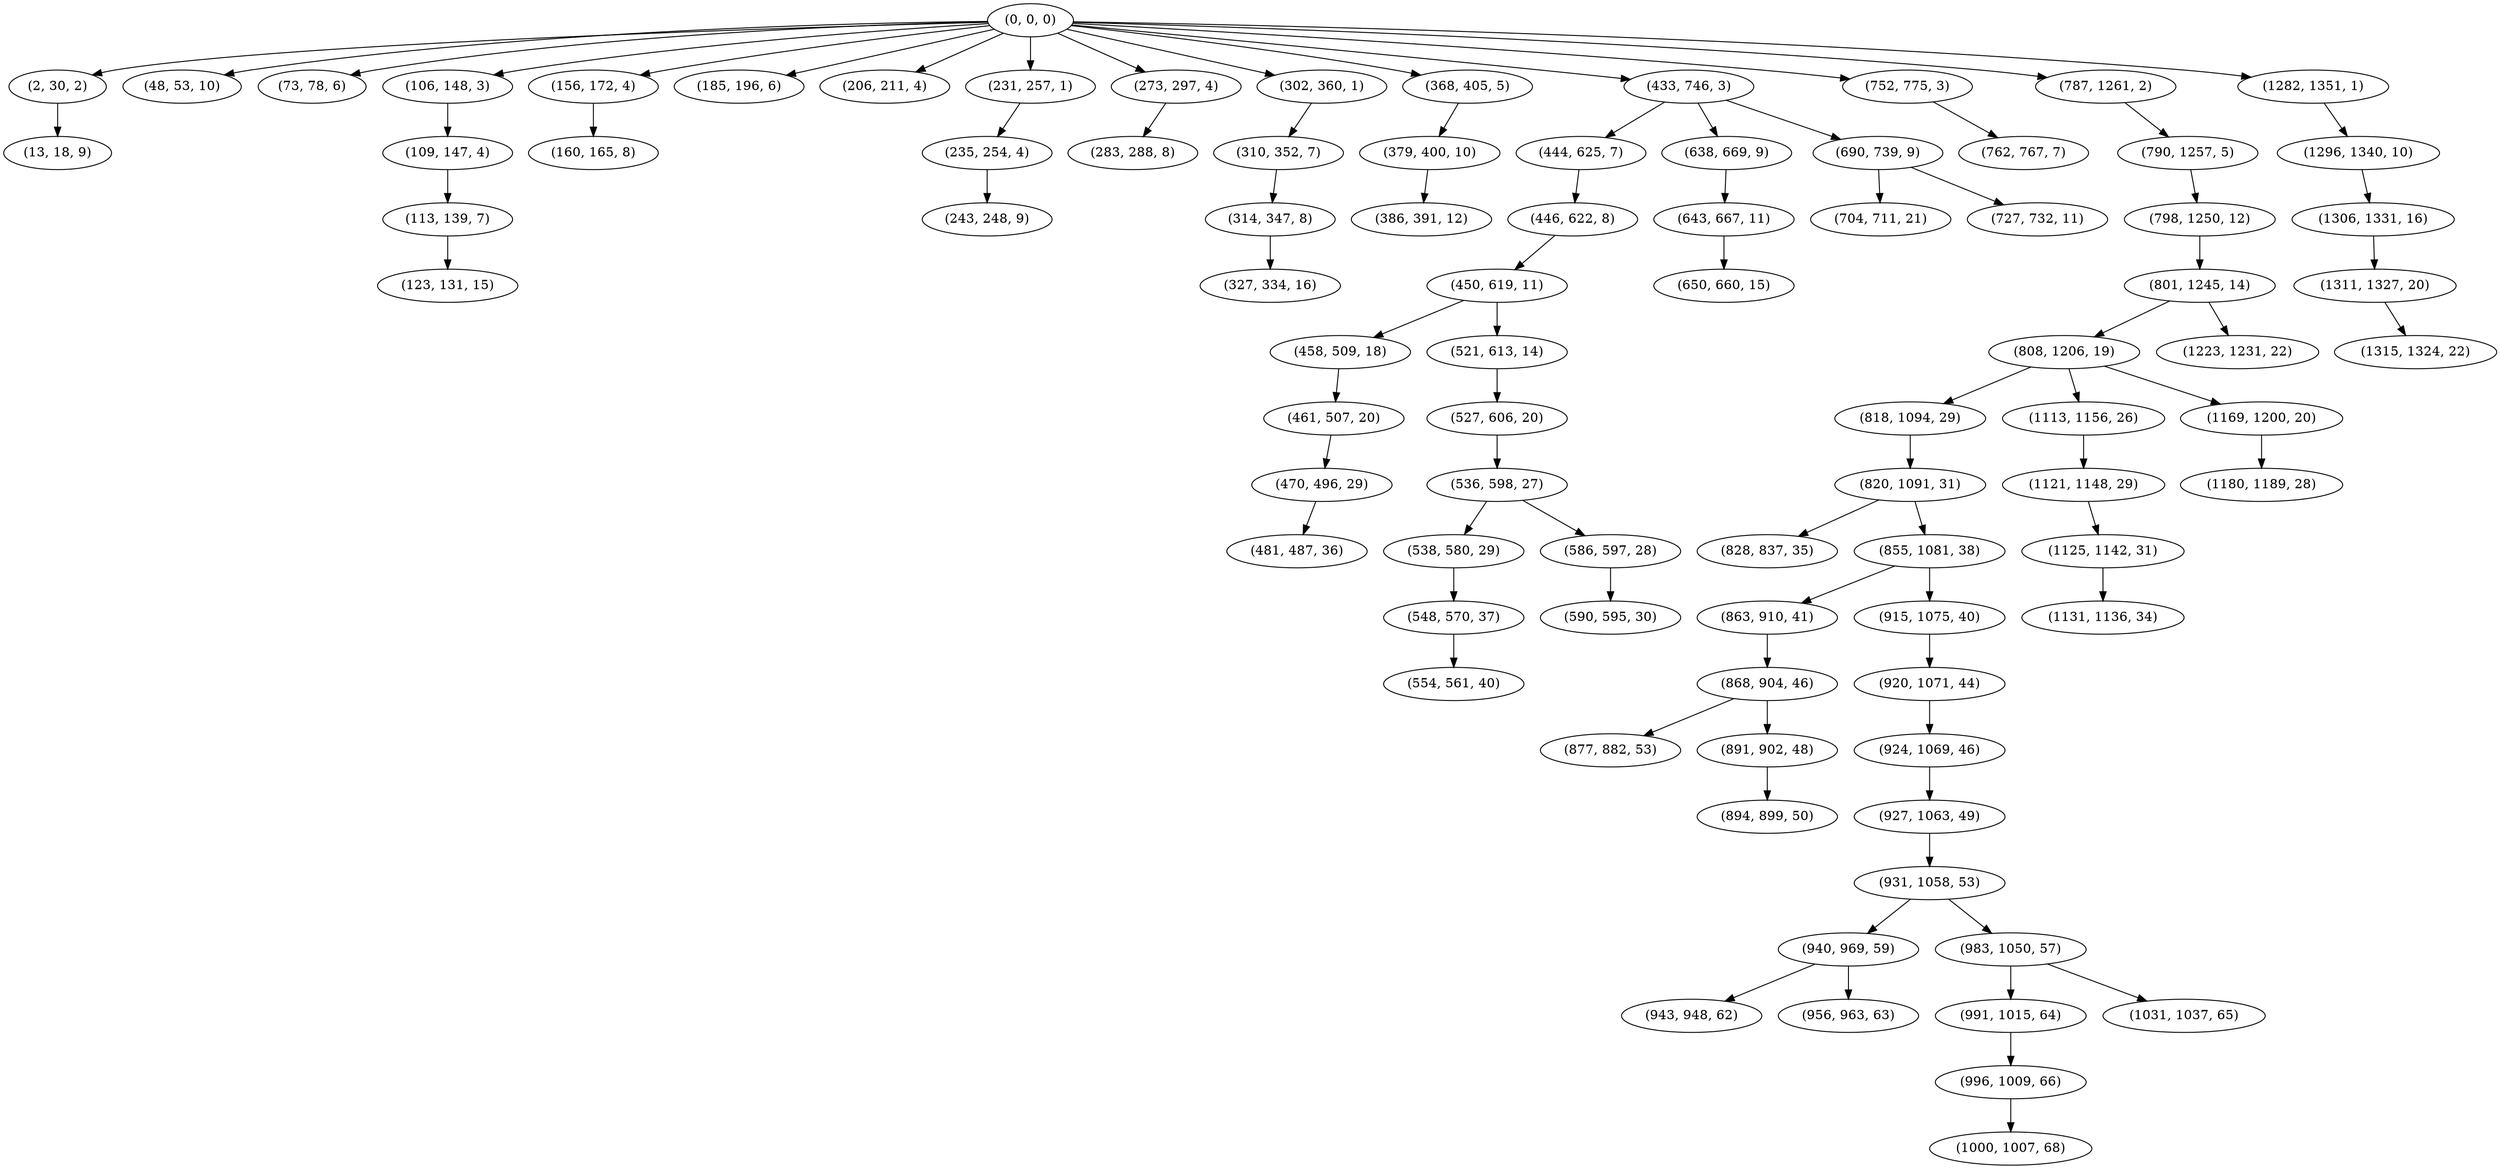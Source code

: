 digraph tree {
    "(0, 0, 0)";
    "(2, 30, 2)";
    "(13, 18, 9)";
    "(48, 53, 10)";
    "(73, 78, 6)";
    "(106, 148, 3)";
    "(109, 147, 4)";
    "(113, 139, 7)";
    "(123, 131, 15)";
    "(156, 172, 4)";
    "(160, 165, 8)";
    "(185, 196, 6)";
    "(206, 211, 4)";
    "(231, 257, 1)";
    "(235, 254, 4)";
    "(243, 248, 9)";
    "(273, 297, 4)";
    "(283, 288, 8)";
    "(302, 360, 1)";
    "(310, 352, 7)";
    "(314, 347, 8)";
    "(327, 334, 16)";
    "(368, 405, 5)";
    "(379, 400, 10)";
    "(386, 391, 12)";
    "(433, 746, 3)";
    "(444, 625, 7)";
    "(446, 622, 8)";
    "(450, 619, 11)";
    "(458, 509, 18)";
    "(461, 507, 20)";
    "(470, 496, 29)";
    "(481, 487, 36)";
    "(521, 613, 14)";
    "(527, 606, 20)";
    "(536, 598, 27)";
    "(538, 580, 29)";
    "(548, 570, 37)";
    "(554, 561, 40)";
    "(586, 597, 28)";
    "(590, 595, 30)";
    "(638, 669, 9)";
    "(643, 667, 11)";
    "(650, 660, 15)";
    "(690, 739, 9)";
    "(704, 711, 21)";
    "(727, 732, 11)";
    "(752, 775, 3)";
    "(762, 767, 7)";
    "(787, 1261, 2)";
    "(790, 1257, 5)";
    "(798, 1250, 12)";
    "(801, 1245, 14)";
    "(808, 1206, 19)";
    "(818, 1094, 29)";
    "(820, 1091, 31)";
    "(828, 837, 35)";
    "(855, 1081, 38)";
    "(863, 910, 41)";
    "(868, 904, 46)";
    "(877, 882, 53)";
    "(891, 902, 48)";
    "(894, 899, 50)";
    "(915, 1075, 40)";
    "(920, 1071, 44)";
    "(924, 1069, 46)";
    "(927, 1063, 49)";
    "(931, 1058, 53)";
    "(940, 969, 59)";
    "(943, 948, 62)";
    "(956, 963, 63)";
    "(983, 1050, 57)";
    "(991, 1015, 64)";
    "(996, 1009, 66)";
    "(1000, 1007, 68)";
    "(1031, 1037, 65)";
    "(1113, 1156, 26)";
    "(1121, 1148, 29)";
    "(1125, 1142, 31)";
    "(1131, 1136, 34)";
    "(1169, 1200, 20)";
    "(1180, 1189, 28)";
    "(1223, 1231, 22)";
    "(1282, 1351, 1)";
    "(1296, 1340, 10)";
    "(1306, 1331, 16)";
    "(1311, 1327, 20)";
    "(1315, 1324, 22)";
    "(0, 0, 0)" -> "(2, 30, 2)";
    "(0, 0, 0)" -> "(48, 53, 10)";
    "(0, 0, 0)" -> "(73, 78, 6)";
    "(0, 0, 0)" -> "(106, 148, 3)";
    "(0, 0, 0)" -> "(156, 172, 4)";
    "(0, 0, 0)" -> "(185, 196, 6)";
    "(0, 0, 0)" -> "(206, 211, 4)";
    "(0, 0, 0)" -> "(231, 257, 1)";
    "(0, 0, 0)" -> "(273, 297, 4)";
    "(0, 0, 0)" -> "(302, 360, 1)";
    "(0, 0, 0)" -> "(368, 405, 5)";
    "(0, 0, 0)" -> "(433, 746, 3)";
    "(0, 0, 0)" -> "(752, 775, 3)";
    "(0, 0, 0)" -> "(787, 1261, 2)";
    "(0, 0, 0)" -> "(1282, 1351, 1)";
    "(2, 30, 2)" -> "(13, 18, 9)";
    "(106, 148, 3)" -> "(109, 147, 4)";
    "(109, 147, 4)" -> "(113, 139, 7)";
    "(113, 139, 7)" -> "(123, 131, 15)";
    "(156, 172, 4)" -> "(160, 165, 8)";
    "(231, 257, 1)" -> "(235, 254, 4)";
    "(235, 254, 4)" -> "(243, 248, 9)";
    "(273, 297, 4)" -> "(283, 288, 8)";
    "(302, 360, 1)" -> "(310, 352, 7)";
    "(310, 352, 7)" -> "(314, 347, 8)";
    "(314, 347, 8)" -> "(327, 334, 16)";
    "(368, 405, 5)" -> "(379, 400, 10)";
    "(379, 400, 10)" -> "(386, 391, 12)";
    "(433, 746, 3)" -> "(444, 625, 7)";
    "(433, 746, 3)" -> "(638, 669, 9)";
    "(433, 746, 3)" -> "(690, 739, 9)";
    "(444, 625, 7)" -> "(446, 622, 8)";
    "(446, 622, 8)" -> "(450, 619, 11)";
    "(450, 619, 11)" -> "(458, 509, 18)";
    "(450, 619, 11)" -> "(521, 613, 14)";
    "(458, 509, 18)" -> "(461, 507, 20)";
    "(461, 507, 20)" -> "(470, 496, 29)";
    "(470, 496, 29)" -> "(481, 487, 36)";
    "(521, 613, 14)" -> "(527, 606, 20)";
    "(527, 606, 20)" -> "(536, 598, 27)";
    "(536, 598, 27)" -> "(538, 580, 29)";
    "(536, 598, 27)" -> "(586, 597, 28)";
    "(538, 580, 29)" -> "(548, 570, 37)";
    "(548, 570, 37)" -> "(554, 561, 40)";
    "(586, 597, 28)" -> "(590, 595, 30)";
    "(638, 669, 9)" -> "(643, 667, 11)";
    "(643, 667, 11)" -> "(650, 660, 15)";
    "(690, 739, 9)" -> "(704, 711, 21)";
    "(690, 739, 9)" -> "(727, 732, 11)";
    "(752, 775, 3)" -> "(762, 767, 7)";
    "(787, 1261, 2)" -> "(790, 1257, 5)";
    "(790, 1257, 5)" -> "(798, 1250, 12)";
    "(798, 1250, 12)" -> "(801, 1245, 14)";
    "(801, 1245, 14)" -> "(808, 1206, 19)";
    "(801, 1245, 14)" -> "(1223, 1231, 22)";
    "(808, 1206, 19)" -> "(818, 1094, 29)";
    "(808, 1206, 19)" -> "(1113, 1156, 26)";
    "(808, 1206, 19)" -> "(1169, 1200, 20)";
    "(818, 1094, 29)" -> "(820, 1091, 31)";
    "(820, 1091, 31)" -> "(828, 837, 35)";
    "(820, 1091, 31)" -> "(855, 1081, 38)";
    "(855, 1081, 38)" -> "(863, 910, 41)";
    "(855, 1081, 38)" -> "(915, 1075, 40)";
    "(863, 910, 41)" -> "(868, 904, 46)";
    "(868, 904, 46)" -> "(877, 882, 53)";
    "(868, 904, 46)" -> "(891, 902, 48)";
    "(891, 902, 48)" -> "(894, 899, 50)";
    "(915, 1075, 40)" -> "(920, 1071, 44)";
    "(920, 1071, 44)" -> "(924, 1069, 46)";
    "(924, 1069, 46)" -> "(927, 1063, 49)";
    "(927, 1063, 49)" -> "(931, 1058, 53)";
    "(931, 1058, 53)" -> "(940, 969, 59)";
    "(931, 1058, 53)" -> "(983, 1050, 57)";
    "(940, 969, 59)" -> "(943, 948, 62)";
    "(940, 969, 59)" -> "(956, 963, 63)";
    "(983, 1050, 57)" -> "(991, 1015, 64)";
    "(983, 1050, 57)" -> "(1031, 1037, 65)";
    "(991, 1015, 64)" -> "(996, 1009, 66)";
    "(996, 1009, 66)" -> "(1000, 1007, 68)";
    "(1113, 1156, 26)" -> "(1121, 1148, 29)";
    "(1121, 1148, 29)" -> "(1125, 1142, 31)";
    "(1125, 1142, 31)" -> "(1131, 1136, 34)";
    "(1169, 1200, 20)" -> "(1180, 1189, 28)";
    "(1282, 1351, 1)" -> "(1296, 1340, 10)";
    "(1296, 1340, 10)" -> "(1306, 1331, 16)";
    "(1306, 1331, 16)" -> "(1311, 1327, 20)";
    "(1311, 1327, 20)" -> "(1315, 1324, 22)";
}
